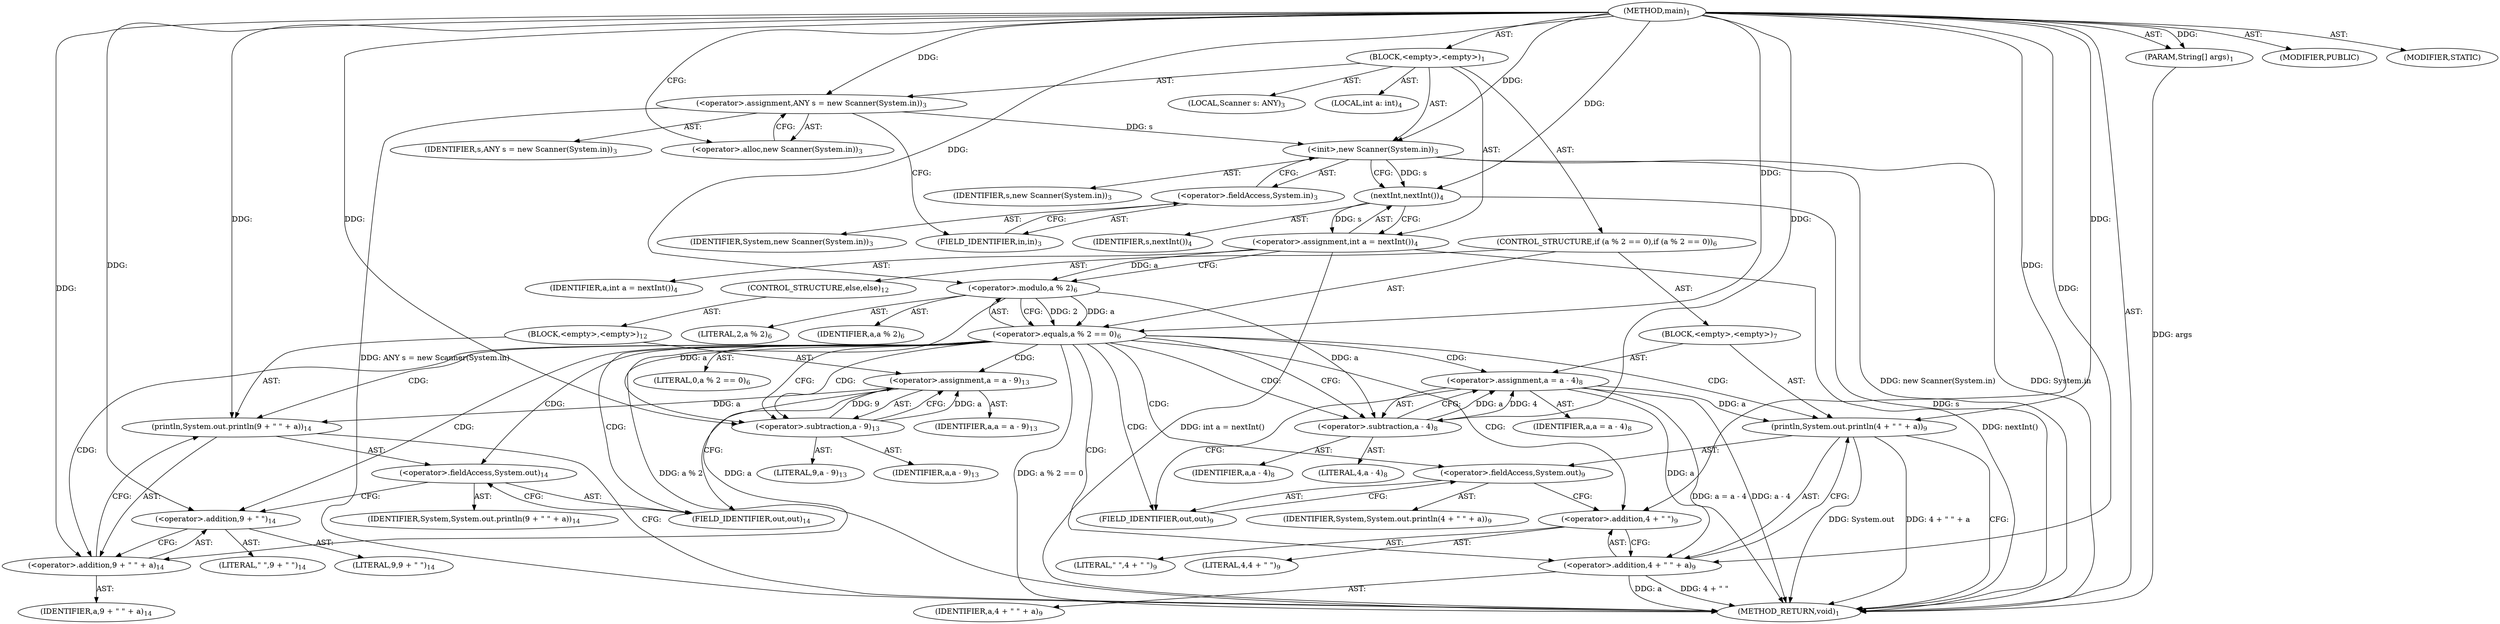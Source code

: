 digraph "main" {  
"19" [label = <(METHOD,main)<SUB>1</SUB>> ]
"20" [label = <(PARAM,String[] args)<SUB>1</SUB>> ]
"21" [label = <(BLOCK,&lt;empty&gt;,&lt;empty&gt;)<SUB>1</SUB>> ]
"4" [label = <(LOCAL,Scanner s: ANY)<SUB>3</SUB>> ]
"22" [label = <(&lt;operator&gt;.assignment,ANY s = new Scanner(System.in))<SUB>3</SUB>> ]
"23" [label = <(IDENTIFIER,s,ANY s = new Scanner(System.in))<SUB>3</SUB>> ]
"24" [label = <(&lt;operator&gt;.alloc,new Scanner(System.in))<SUB>3</SUB>> ]
"25" [label = <(&lt;init&gt;,new Scanner(System.in))<SUB>3</SUB>> ]
"3" [label = <(IDENTIFIER,s,new Scanner(System.in))<SUB>3</SUB>> ]
"26" [label = <(&lt;operator&gt;.fieldAccess,System.in)<SUB>3</SUB>> ]
"27" [label = <(IDENTIFIER,System,new Scanner(System.in))<SUB>3</SUB>> ]
"28" [label = <(FIELD_IDENTIFIER,in,in)<SUB>3</SUB>> ]
"29" [label = <(LOCAL,int a: int)<SUB>4</SUB>> ]
"30" [label = <(&lt;operator&gt;.assignment,int a = nextInt())<SUB>4</SUB>> ]
"31" [label = <(IDENTIFIER,a,int a = nextInt())<SUB>4</SUB>> ]
"32" [label = <(nextInt,nextInt())<SUB>4</SUB>> ]
"33" [label = <(IDENTIFIER,s,nextInt())<SUB>4</SUB>> ]
"34" [label = <(CONTROL_STRUCTURE,if (a % 2 == 0),if (a % 2 == 0))<SUB>6</SUB>> ]
"35" [label = <(&lt;operator&gt;.equals,a % 2 == 0)<SUB>6</SUB>> ]
"36" [label = <(&lt;operator&gt;.modulo,a % 2)<SUB>6</SUB>> ]
"37" [label = <(IDENTIFIER,a,a % 2)<SUB>6</SUB>> ]
"38" [label = <(LITERAL,2,a % 2)<SUB>6</SUB>> ]
"39" [label = <(LITERAL,0,a % 2 == 0)<SUB>6</SUB>> ]
"40" [label = <(BLOCK,&lt;empty&gt;,&lt;empty&gt;)<SUB>7</SUB>> ]
"41" [label = <(&lt;operator&gt;.assignment,a = a - 4)<SUB>8</SUB>> ]
"42" [label = <(IDENTIFIER,a,a = a - 4)<SUB>8</SUB>> ]
"43" [label = <(&lt;operator&gt;.subtraction,a - 4)<SUB>8</SUB>> ]
"44" [label = <(IDENTIFIER,a,a - 4)<SUB>8</SUB>> ]
"45" [label = <(LITERAL,4,a - 4)<SUB>8</SUB>> ]
"46" [label = <(println,System.out.println(4 + &quot; &quot; + a))<SUB>9</SUB>> ]
"47" [label = <(&lt;operator&gt;.fieldAccess,System.out)<SUB>9</SUB>> ]
"48" [label = <(IDENTIFIER,System,System.out.println(4 + &quot; &quot; + a))<SUB>9</SUB>> ]
"49" [label = <(FIELD_IDENTIFIER,out,out)<SUB>9</SUB>> ]
"50" [label = <(&lt;operator&gt;.addition,4 + &quot; &quot; + a)<SUB>9</SUB>> ]
"51" [label = <(&lt;operator&gt;.addition,4 + &quot; &quot;)<SUB>9</SUB>> ]
"52" [label = <(LITERAL,4,4 + &quot; &quot;)<SUB>9</SUB>> ]
"53" [label = <(LITERAL,&quot; &quot;,4 + &quot; &quot;)<SUB>9</SUB>> ]
"54" [label = <(IDENTIFIER,a,4 + &quot; &quot; + a)<SUB>9</SUB>> ]
"55" [label = <(CONTROL_STRUCTURE,else,else)<SUB>12</SUB>> ]
"56" [label = <(BLOCK,&lt;empty&gt;,&lt;empty&gt;)<SUB>12</SUB>> ]
"57" [label = <(&lt;operator&gt;.assignment,a = a - 9)<SUB>13</SUB>> ]
"58" [label = <(IDENTIFIER,a,a = a - 9)<SUB>13</SUB>> ]
"59" [label = <(&lt;operator&gt;.subtraction,a - 9)<SUB>13</SUB>> ]
"60" [label = <(IDENTIFIER,a,a - 9)<SUB>13</SUB>> ]
"61" [label = <(LITERAL,9,a - 9)<SUB>13</SUB>> ]
"62" [label = <(println,System.out.println(9 + &quot; &quot; + a))<SUB>14</SUB>> ]
"63" [label = <(&lt;operator&gt;.fieldAccess,System.out)<SUB>14</SUB>> ]
"64" [label = <(IDENTIFIER,System,System.out.println(9 + &quot; &quot; + a))<SUB>14</SUB>> ]
"65" [label = <(FIELD_IDENTIFIER,out,out)<SUB>14</SUB>> ]
"66" [label = <(&lt;operator&gt;.addition,9 + &quot; &quot; + a)<SUB>14</SUB>> ]
"67" [label = <(&lt;operator&gt;.addition,9 + &quot; &quot;)<SUB>14</SUB>> ]
"68" [label = <(LITERAL,9,9 + &quot; &quot;)<SUB>14</SUB>> ]
"69" [label = <(LITERAL,&quot; &quot;,9 + &quot; &quot;)<SUB>14</SUB>> ]
"70" [label = <(IDENTIFIER,a,9 + &quot; &quot; + a)<SUB>14</SUB>> ]
"71" [label = <(MODIFIER,PUBLIC)> ]
"72" [label = <(MODIFIER,STATIC)> ]
"73" [label = <(METHOD_RETURN,void)<SUB>1</SUB>> ]
  "19" -> "20"  [ label = "AST: "] 
  "19" -> "21"  [ label = "AST: "] 
  "19" -> "71"  [ label = "AST: "] 
  "19" -> "72"  [ label = "AST: "] 
  "19" -> "73"  [ label = "AST: "] 
  "21" -> "4"  [ label = "AST: "] 
  "21" -> "22"  [ label = "AST: "] 
  "21" -> "25"  [ label = "AST: "] 
  "21" -> "29"  [ label = "AST: "] 
  "21" -> "30"  [ label = "AST: "] 
  "21" -> "34"  [ label = "AST: "] 
  "22" -> "23"  [ label = "AST: "] 
  "22" -> "24"  [ label = "AST: "] 
  "25" -> "3"  [ label = "AST: "] 
  "25" -> "26"  [ label = "AST: "] 
  "26" -> "27"  [ label = "AST: "] 
  "26" -> "28"  [ label = "AST: "] 
  "30" -> "31"  [ label = "AST: "] 
  "30" -> "32"  [ label = "AST: "] 
  "32" -> "33"  [ label = "AST: "] 
  "34" -> "35"  [ label = "AST: "] 
  "34" -> "40"  [ label = "AST: "] 
  "34" -> "55"  [ label = "AST: "] 
  "35" -> "36"  [ label = "AST: "] 
  "35" -> "39"  [ label = "AST: "] 
  "36" -> "37"  [ label = "AST: "] 
  "36" -> "38"  [ label = "AST: "] 
  "40" -> "41"  [ label = "AST: "] 
  "40" -> "46"  [ label = "AST: "] 
  "41" -> "42"  [ label = "AST: "] 
  "41" -> "43"  [ label = "AST: "] 
  "43" -> "44"  [ label = "AST: "] 
  "43" -> "45"  [ label = "AST: "] 
  "46" -> "47"  [ label = "AST: "] 
  "46" -> "50"  [ label = "AST: "] 
  "47" -> "48"  [ label = "AST: "] 
  "47" -> "49"  [ label = "AST: "] 
  "50" -> "51"  [ label = "AST: "] 
  "50" -> "54"  [ label = "AST: "] 
  "51" -> "52"  [ label = "AST: "] 
  "51" -> "53"  [ label = "AST: "] 
  "55" -> "56"  [ label = "AST: "] 
  "56" -> "57"  [ label = "AST: "] 
  "56" -> "62"  [ label = "AST: "] 
  "57" -> "58"  [ label = "AST: "] 
  "57" -> "59"  [ label = "AST: "] 
  "59" -> "60"  [ label = "AST: "] 
  "59" -> "61"  [ label = "AST: "] 
  "62" -> "63"  [ label = "AST: "] 
  "62" -> "66"  [ label = "AST: "] 
  "63" -> "64"  [ label = "AST: "] 
  "63" -> "65"  [ label = "AST: "] 
  "66" -> "67"  [ label = "AST: "] 
  "66" -> "70"  [ label = "AST: "] 
  "67" -> "68"  [ label = "AST: "] 
  "67" -> "69"  [ label = "AST: "] 
  "22" -> "28"  [ label = "CFG: "] 
  "25" -> "32"  [ label = "CFG: "] 
  "30" -> "36"  [ label = "CFG: "] 
  "24" -> "22"  [ label = "CFG: "] 
  "26" -> "25"  [ label = "CFG: "] 
  "32" -> "30"  [ label = "CFG: "] 
  "35" -> "43"  [ label = "CFG: "] 
  "35" -> "59"  [ label = "CFG: "] 
  "28" -> "26"  [ label = "CFG: "] 
  "36" -> "35"  [ label = "CFG: "] 
  "41" -> "49"  [ label = "CFG: "] 
  "46" -> "73"  [ label = "CFG: "] 
  "43" -> "41"  [ label = "CFG: "] 
  "47" -> "51"  [ label = "CFG: "] 
  "50" -> "46"  [ label = "CFG: "] 
  "57" -> "65"  [ label = "CFG: "] 
  "62" -> "73"  [ label = "CFG: "] 
  "49" -> "47"  [ label = "CFG: "] 
  "51" -> "50"  [ label = "CFG: "] 
  "59" -> "57"  [ label = "CFG: "] 
  "63" -> "67"  [ label = "CFG: "] 
  "66" -> "62"  [ label = "CFG: "] 
  "65" -> "63"  [ label = "CFG: "] 
  "67" -> "66"  [ label = "CFG: "] 
  "19" -> "24"  [ label = "CFG: "] 
  "20" -> "73"  [ label = "DDG: args"] 
  "22" -> "73"  [ label = "DDG: ANY s = new Scanner(System.in)"] 
  "25" -> "73"  [ label = "DDG: System.in"] 
  "25" -> "73"  [ label = "DDG: new Scanner(System.in)"] 
  "32" -> "73"  [ label = "DDG: s"] 
  "30" -> "73"  [ label = "DDG: nextInt()"] 
  "30" -> "73"  [ label = "DDG: int a = nextInt()"] 
  "35" -> "73"  [ label = "DDG: a % 2"] 
  "35" -> "73"  [ label = "DDG: a % 2 == 0"] 
  "41" -> "73"  [ label = "DDG: a - 4"] 
  "41" -> "73"  [ label = "DDG: a = a - 4"] 
  "46" -> "73"  [ label = "DDG: System.out"] 
  "50" -> "73"  [ label = "DDG: 4 + &quot; &quot;"] 
  "50" -> "73"  [ label = "DDG: a"] 
  "46" -> "73"  [ label = "DDG: 4 + &quot; &quot; + a"] 
  "19" -> "20"  [ label = "DDG: "] 
  "19" -> "22"  [ label = "DDG: "] 
  "32" -> "30"  [ label = "DDG: s"] 
  "22" -> "25"  [ label = "DDG: s"] 
  "19" -> "25"  [ label = "DDG: "] 
  "25" -> "32"  [ label = "DDG: s"] 
  "19" -> "32"  [ label = "DDG: "] 
  "36" -> "35"  [ label = "DDG: a"] 
  "36" -> "35"  [ label = "DDG: 2"] 
  "19" -> "35"  [ label = "DDG: "] 
  "43" -> "41"  [ label = "DDG: a"] 
  "43" -> "41"  [ label = "DDG: 4"] 
  "30" -> "36"  [ label = "DDG: a"] 
  "19" -> "36"  [ label = "DDG: "] 
  "19" -> "46"  [ label = "DDG: "] 
  "41" -> "46"  [ label = "DDG: a"] 
  "59" -> "57"  [ label = "DDG: a"] 
  "59" -> "57"  [ label = "DDG: 9"] 
  "36" -> "43"  [ label = "DDG: a"] 
  "19" -> "43"  [ label = "DDG: "] 
  "19" -> "50"  [ label = "DDG: "] 
  "41" -> "50"  [ label = "DDG: a"] 
  "19" -> "62"  [ label = "DDG: "] 
  "57" -> "62"  [ label = "DDG: a"] 
  "19" -> "51"  [ label = "DDG: "] 
  "36" -> "59"  [ label = "DDG: a"] 
  "19" -> "59"  [ label = "DDG: "] 
  "19" -> "66"  [ label = "DDG: "] 
  "57" -> "66"  [ label = "DDG: a"] 
  "19" -> "67"  [ label = "DDG: "] 
  "35" -> "47"  [ label = "CDG: "] 
  "35" -> "49"  [ label = "CDG: "] 
  "35" -> "51"  [ label = "CDG: "] 
  "35" -> "57"  [ label = "CDG: "] 
  "35" -> "66"  [ label = "CDG: "] 
  "35" -> "46"  [ label = "CDG: "] 
  "35" -> "67"  [ label = "CDG: "] 
  "35" -> "41"  [ label = "CDG: "] 
  "35" -> "63"  [ label = "CDG: "] 
  "35" -> "65"  [ label = "CDG: "] 
  "35" -> "50"  [ label = "CDG: "] 
  "35" -> "59"  [ label = "CDG: "] 
  "35" -> "62"  [ label = "CDG: "] 
  "35" -> "43"  [ label = "CDG: "] 
}
